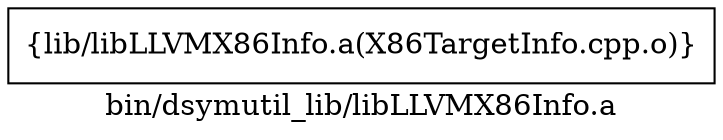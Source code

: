digraph "bin/dsymutil_lib/libLLVMX86Info.a" {
	label="bin/dsymutil_lib/libLLVMX86Info.a";
	rankdir=LR;

	Node0x5653fc4d1f28 [shape=record,shape=box,group=0,label="{lib/libLLVMX86Info.a(X86TargetInfo.cpp.o)}"];
}
